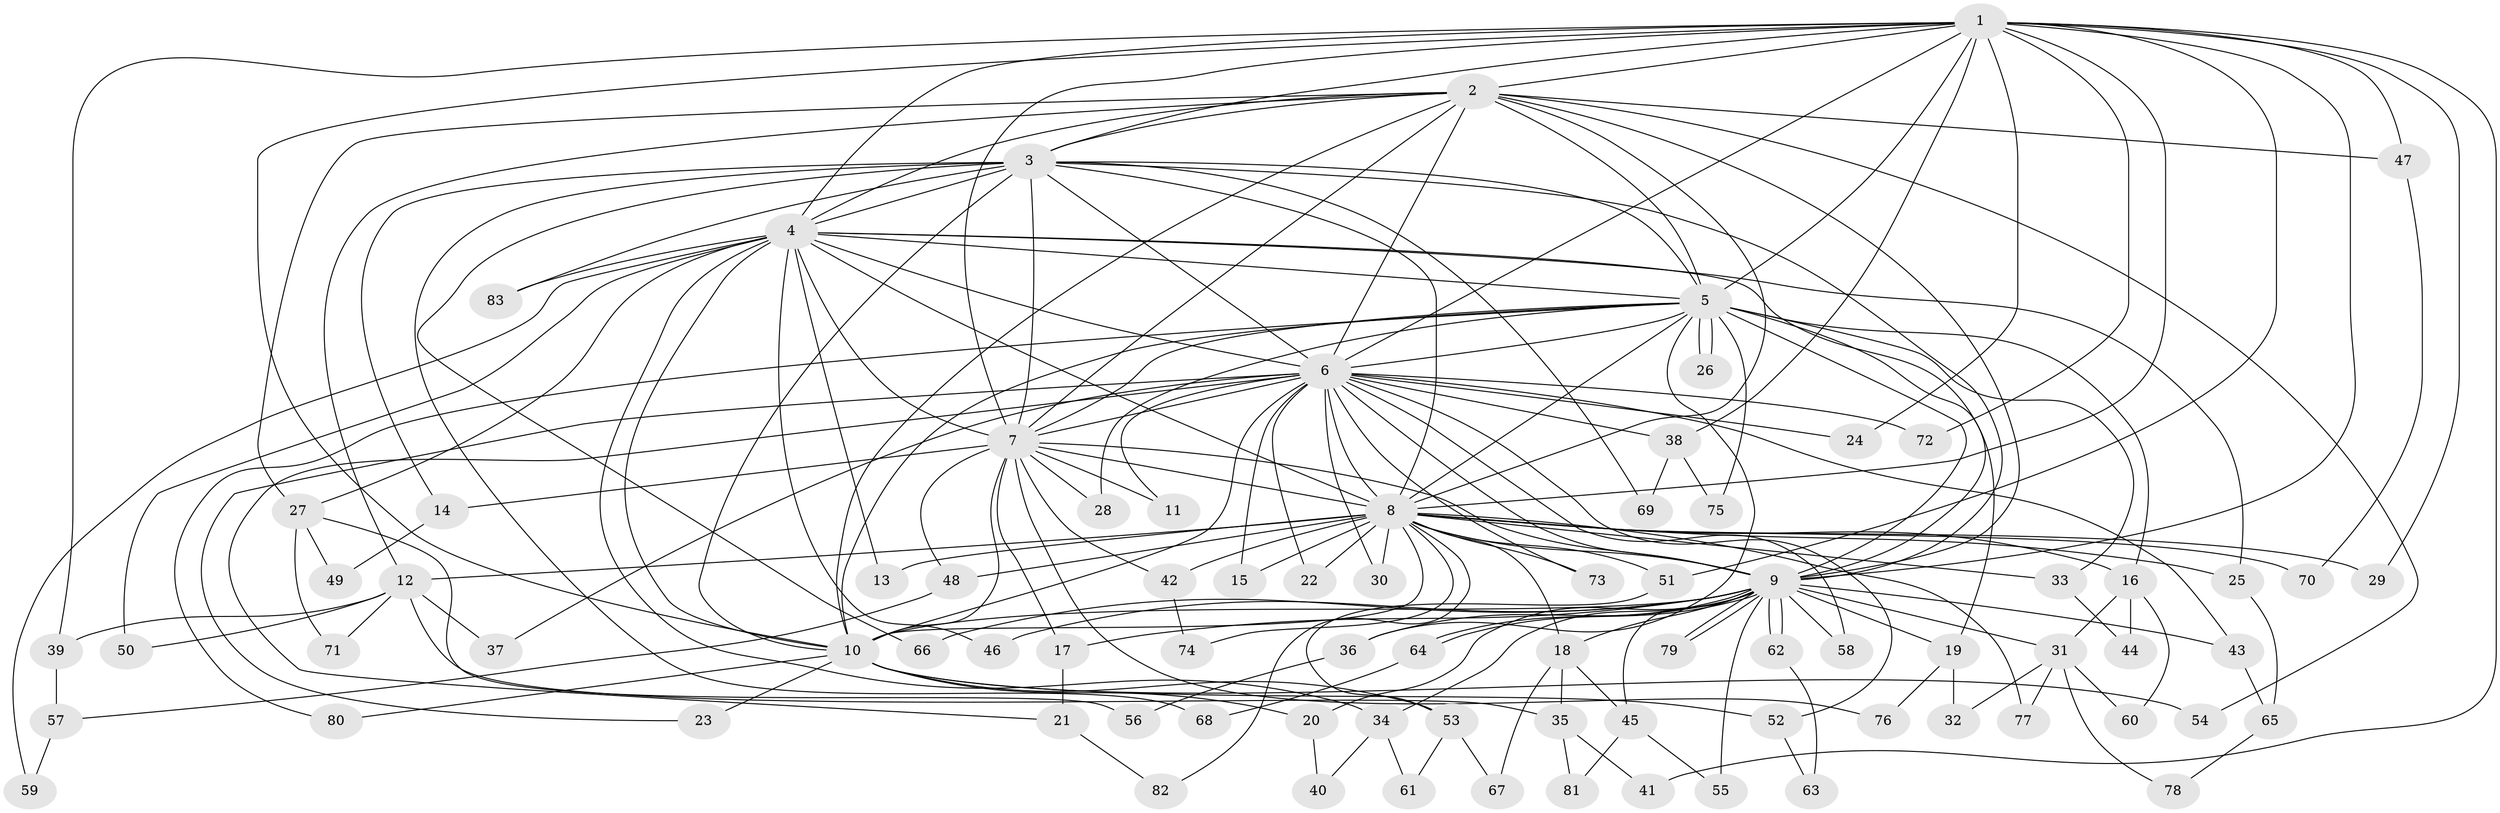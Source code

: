 // Generated by graph-tools (version 1.1) at 2025/14/03/09/25 04:14:08]
// undirected, 83 vertices, 191 edges
graph export_dot {
graph [start="1"]
  node [color=gray90,style=filled];
  1;
  2;
  3;
  4;
  5;
  6;
  7;
  8;
  9;
  10;
  11;
  12;
  13;
  14;
  15;
  16;
  17;
  18;
  19;
  20;
  21;
  22;
  23;
  24;
  25;
  26;
  27;
  28;
  29;
  30;
  31;
  32;
  33;
  34;
  35;
  36;
  37;
  38;
  39;
  40;
  41;
  42;
  43;
  44;
  45;
  46;
  47;
  48;
  49;
  50;
  51;
  52;
  53;
  54;
  55;
  56;
  57;
  58;
  59;
  60;
  61;
  62;
  63;
  64;
  65;
  66;
  67;
  68;
  69;
  70;
  71;
  72;
  73;
  74;
  75;
  76;
  77;
  78;
  79;
  80;
  81;
  82;
  83;
  1 -- 2;
  1 -- 3;
  1 -- 4;
  1 -- 5;
  1 -- 6;
  1 -- 7;
  1 -- 8;
  1 -- 9;
  1 -- 10;
  1 -- 24;
  1 -- 29;
  1 -- 38;
  1 -- 39;
  1 -- 41;
  1 -- 47;
  1 -- 51;
  1 -- 72;
  2 -- 3;
  2 -- 4;
  2 -- 5;
  2 -- 6;
  2 -- 7;
  2 -- 8;
  2 -- 9;
  2 -- 10;
  2 -- 12;
  2 -- 27;
  2 -- 47;
  2 -- 54;
  3 -- 4;
  3 -- 5;
  3 -- 6;
  3 -- 7;
  3 -- 8;
  3 -- 9;
  3 -- 10;
  3 -- 14;
  3 -- 66;
  3 -- 68;
  3 -- 69;
  3 -- 83;
  4 -- 5;
  4 -- 6;
  4 -- 7;
  4 -- 8;
  4 -- 9;
  4 -- 10;
  4 -- 13;
  4 -- 25;
  4 -- 27;
  4 -- 34;
  4 -- 46;
  4 -- 50;
  4 -- 59;
  4 -- 83;
  5 -- 6;
  5 -- 7;
  5 -- 8;
  5 -- 9;
  5 -- 10;
  5 -- 16;
  5 -- 19;
  5 -- 26;
  5 -- 26;
  5 -- 28;
  5 -- 33;
  5 -- 36;
  5 -- 75;
  5 -- 80;
  6 -- 7;
  6 -- 8;
  6 -- 9;
  6 -- 10;
  6 -- 11;
  6 -- 15;
  6 -- 21;
  6 -- 22;
  6 -- 23;
  6 -- 24;
  6 -- 30;
  6 -- 37;
  6 -- 38;
  6 -- 43;
  6 -- 52;
  6 -- 58;
  6 -- 72;
  6 -- 73;
  7 -- 8;
  7 -- 9;
  7 -- 10;
  7 -- 11;
  7 -- 14;
  7 -- 17;
  7 -- 28;
  7 -- 42;
  7 -- 48;
  7 -- 76;
  8 -- 9;
  8 -- 10;
  8 -- 12;
  8 -- 13;
  8 -- 15;
  8 -- 16;
  8 -- 18;
  8 -- 22;
  8 -- 25;
  8 -- 29;
  8 -- 30;
  8 -- 33;
  8 -- 42;
  8 -- 48;
  8 -- 51;
  8 -- 70;
  8 -- 73;
  8 -- 74;
  8 -- 77;
  8 -- 82;
  9 -- 10;
  9 -- 17;
  9 -- 18;
  9 -- 19;
  9 -- 20;
  9 -- 31;
  9 -- 34;
  9 -- 36;
  9 -- 43;
  9 -- 45;
  9 -- 46;
  9 -- 55;
  9 -- 58;
  9 -- 62;
  9 -- 62;
  9 -- 64;
  9 -- 64;
  9 -- 66;
  9 -- 79;
  9 -- 79;
  10 -- 20;
  10 -- 23;
  10 -- 52;
  10 -- 53;
  10 -- 54;
  10 -- 80;
  12 -- 35;
  12 -- 37;
  12 -- 39;
  12 -- 50;
  12 -- 71;
  14 -- 49;
  16 -- 31;
  16 -- 44;
  16 -- 60;
  17 -- 21;
  18 -- 35;
  18 -- 45;
  18 -- 67;
  19 -- 32;
  19 -- 76;
  20 -- 40;
  21 -- 82;
  25 -- 65;
  27 -- 49;
  27 -- 56;
  27 -- 71;
  31 -- 32;
  31 -- 60;
  31 -- 77;
  31 -- 78;
  33 -- 44;
  34 -- 40;
  34 -- 61;
  35 -- 41;
  35 -- 81;
  36 -- 56;
  38 -- 69;
  38 -- 75;
  39 -- 57;
  42 -- 74;
  43 -- 65;
  45 -- 55;
  45 -- 81;
  47 -- 70;
  48 -- 57;
  51 -- 53;
  52 -- 63;
  53 -- 61;
  53 -- 67;
  57 -- 59;
  62 -- 63;
  64 -- 68;
  65 -- 78;
}
